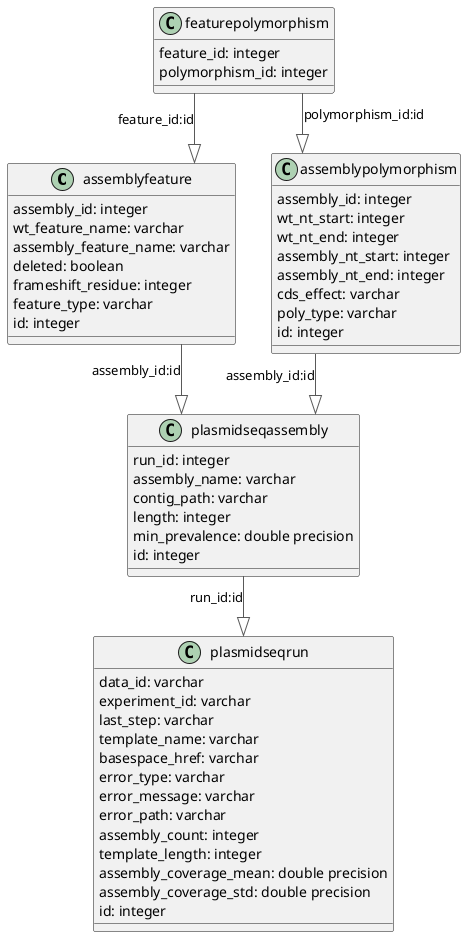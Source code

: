@startuml

'!theme plain
top to bottom direction
skinparam linetype ortho

class assemblyfeature {
   assembly_id: integer
   wt_feature_name: varchar
   assembly_feature_name: varchar
   deleted: boolean
   frameshift_residue: integer
   feature_type: varchar
   id: integer
}
class assemblypolymorphism {
   assembly_id: integer
   wt_nt_start: integer
   wt_nt_end: integer
   assembly_nt_start: integer
   assembly_nt_end: integer
   cds_effect: varchar
   poly_type: varchar
   id: integer
}
class featurepolymorphism {
   feature_id: integer
   polymorphism_id: integer
}
class plasmidseqassembly {
   run_id: integer
   assembly_name: varchar
   contig_path: varchar
   length: integer
   min_prevalence: double precision
   id: integer
}
class plasmidseqrun {
   data_id: varchar
   experiment_id: varchar
   last_step: varchar
   template_name: varchar
   basespace_href: varchar
   error_type: varchar
   error_message: varchar
   error_path: varchar
   assembly_count: integer
   template_length: integer
   assembly_coverage_mean: double precision
   assembly_coverage_std: double precision
   id: integer
}

plasmidseqassembly    -[#595959,plain]-^  plasmidseqrun        : "run_id:id"
assemblyfeature       -[#595959,plain]-^  plasmidseqassembly   : "assembly_id:id"
assemblypolymorphism  -[#595959,plain]-^  plasmidseqassembly   : "assembly_id:id"
featurepolymorphism   -[#595959,plain]-^  assemblyfeature      : "feature_id:id"
featurepolymorphism   -[#595959,plain]-^  assemblypolymorphism : "polymorphism_id:id"
@enduml
